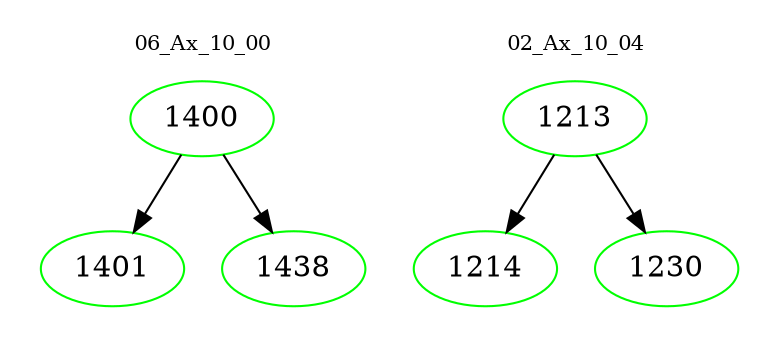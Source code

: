 digraph{
subgraph cluster_0 {
color = white
label = "06_Ax_10_00";
fontsize=10;
T0_1400 [label="1400", color="green"]
T0_1400 -> T0_1401 [color="black"]
T0_1401 [label="1401", color="green"]
T0_1400 -> T0_1438 [color="black"]
T0_1438 [label="1438", color="green"]
}
subgraph cluster_1 {
color = white
label = "02_Ax_10_04";
fontsize=10;
T1_1213 [label="1213", color="green"]
T1_1213 -> T1_1214 [color="black"]
T1_1214 [label="1214", color="green"]
T1_1213 -> T1_1230 [color="black"]
T1_1230 [label="1230", color="green"]
}
}
